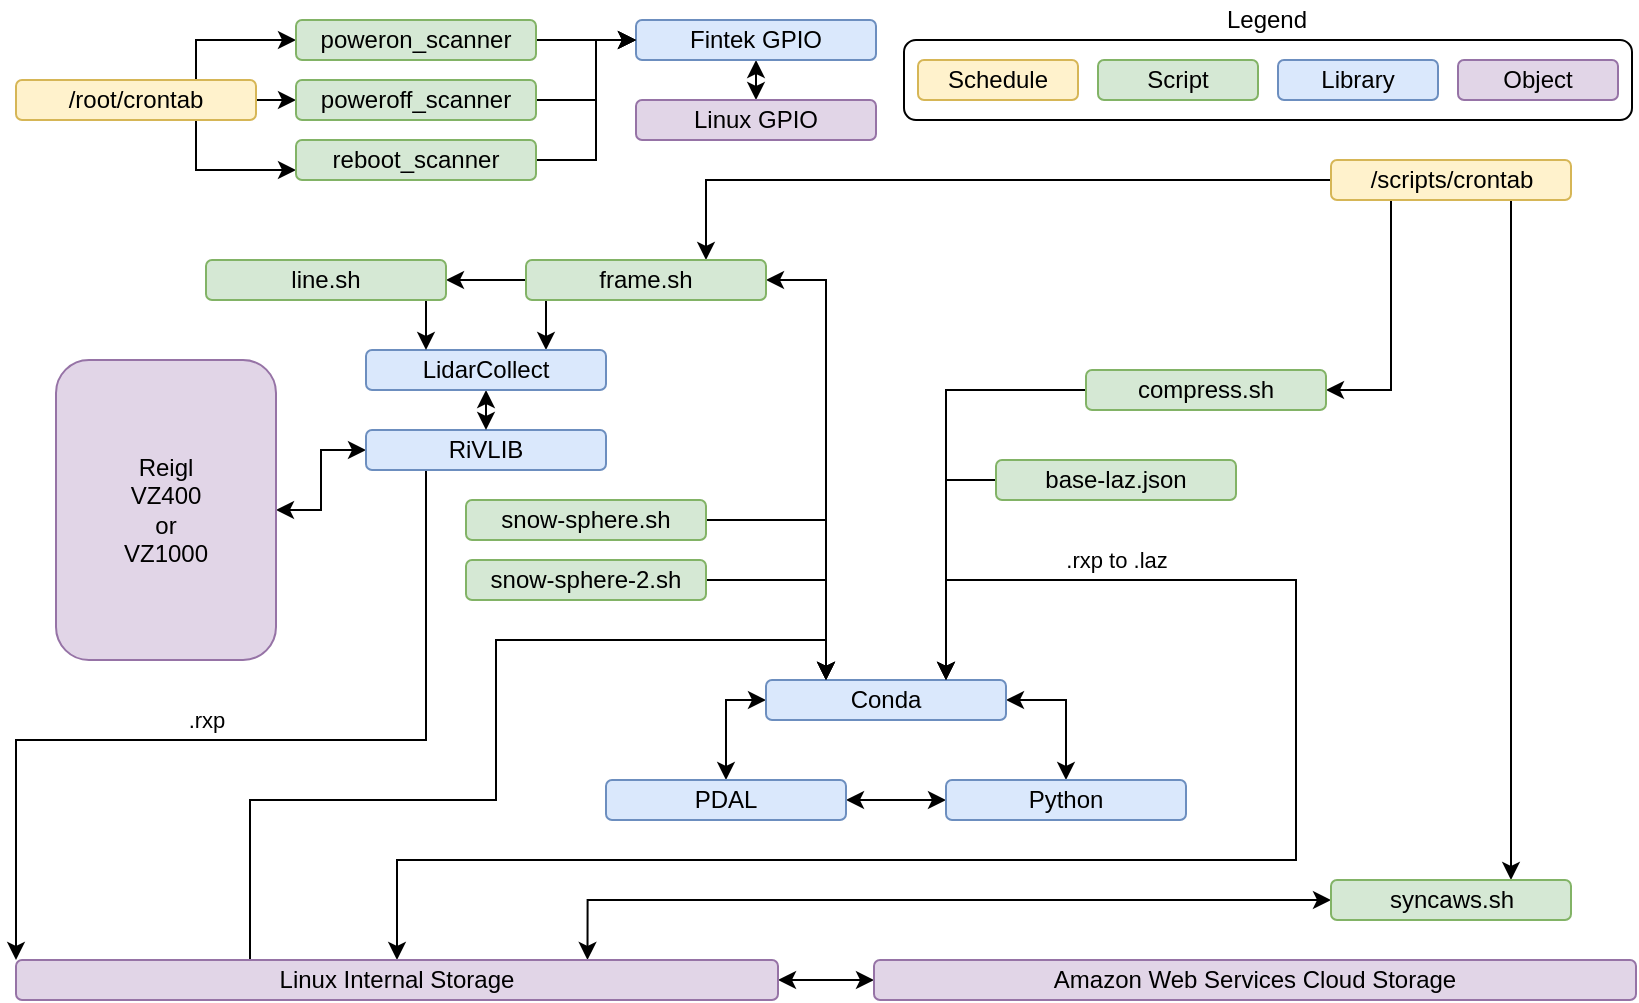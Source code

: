 <mxfile version="13.0.3" type="device"><diagram id="9uxglydsuGuWMLbdPVRm" name="Page-1"><mxGraphModel dx="821" dy="483" grid="1" gridSize="10" guides="1" tooltips="1" connect="1" arrows="1" fold="1" page="1" pageScale="1" pageWidth="850" pageHeight="1100" math="0" shadow="0"><root><mxCell id="0"/><mxCell id="1" parent="0"/><mxCell id="aCed7OD410KUZfvJ1Qxq-87" value="" style="rounded=1;whiteSpace=wrap;html=1;" vertex="1" parent="1"><mxGeometry x="464" y="30" width="364" height="40" as="geometry"/></mxCell><mxCell id="aCed7OD410KUZfvJ1Qxq-49" style="edgeStyle=orthogonalEdgeStyle;rounded=0;orthogonalLoop=1;jettySize=auto;html=1;exitX=1;exitY=0.5;exitDx=0;exitDy=0;entryX=0;entryY=0.5;entryDx=0;entryDy=0;startArrow=none;startFill=0;" edge="1" parent="1" source="aCed7OD410KUZfvJ1Qxq-1" target="aCed7OD410KUZfvJ1Qxq-44"><mxGeometry relative="1" as="geometry"/></mxCell><mxCell id="aCed7OD410KUZfvJ1Qxq-50" style="edgeStyle=orthogonalEdgeStyle;rounded=0;orthogonalLoop=1;jettySize=auto;html=1;exitX=0.75;exitY=0;exitDx=0;exitDy=0;entryX=0;entryY=0.5;entryDx=0;entryDy=0;startArrow=none;startFill=0;" edge="1" parent="1" source="aCed7OD410KUZfvJ1Qxq-1" target="aCed7OD410KUZfvJ1Qxq-43"><mxGeometry relative="1" as="geometry"/></mxCell><mxCell id="aCed7OD410KUZfvJ1Qxq-51" style="edgeStyle=orthogonalEdgeStyle;rounded=0;orthogonalLoop=1;jettySize=auto;html=1;exitX=0.75;exitY=1;exitDx=0;exitDy=0;entryX=0;entryY=0.75;entryDx=0;entryDy=0;startArrow=none;startFill=0;" edge="1" parent="1" source="aCed7OD410KUZfvJ1Qxq-1" target="aCed7OD410KUZfvJ1Qxq-45"><mxGeometry relative="1" as="geometry"/></mxCell><mxCell id="aCed7OD410KUZfvJ1Qxq-1" value="/root/crontab" style="rounded=1;whiteSpace=wrap;html=1;fillColor=#fff2cc;strokeColor=#d6b656;" vertex="1" parent="1"><mxGeometry x="20" y="50" width="120" height="20" as="geometry"/></mxCell><mxCell id="aCed7OD410KUZfvJ1Qxq-41" style="edgeStyle=orthogonalEdgeStyle;rounded=0;orthogonalLoop=1;jettySize=auto;html=1;exitX=0;exitY=0.5;exitDx=0;exitDy=0;entryX=0.75;entryY=0;entryDx=0;entryDy=0;startArrow=none;startFill=0;" edge="1" parent="1" source="aCed7OD410KUZfvJ1Qxq-2" target="aCed7OD410KUZfvJ1Qxq-7"><mxGeometry relative="1" as="geometry"/></mxCell><mxCell id="aCed7OD410KUZfvJ1Qxq-66" style="edgeStyle=orthogonalEdgeStyle;rounded=0;orthogonalLoop=1;jettySize=auto;html=1;exitX=0.25;exitY=1;exitDx=0;exitDy=0;entryX=1;entryY=0.5;entryDx=0;entryDy=0;startArrow=none;startFill=0;" edge="1" parent="1" source="aCed7OD410KUZfvJ1Qxq-2" target="aCed7OD410KUZfvJ1Qxq-52"><mxGeometry relative="1" as="geometry"/></mxCell><mxCell id="aCed7OD410KUZfvJ1Qxq-67" style="edgeStyle=orthogonalEdgeStyle;rounded=0;orthogonalLoop=1;jettySize=auto;html=1;exitX=0.75;exitY=1;exitDx=0;exitDy=0;entryX=0.75;entryY=0;entryDx=0;entryDy=0;startArrow=none;startFill=0;" edge="1" parent="1" source="aCed7OD410KUZfvJ1Qxq-2" target="aCed7OD410KUZfvJ1Qxq-53"><mxGeometry relative="1" as="geometry"/></mxCell><mxCell id="aCed7OD410KUZfvJ1Qxq-2" value="/scripts/crontab" style="rounded=1;whiteSpace=wrap;html=1;fillColor=#fff2cc;strokeColor=#d6b656;" vertex="1" parent="1"><mxGeometry x="677.5" y="90" width="120" height="20" as="geometry"/></mxCell><mxCell id="aCed7OD410KUZfvJ1Qxq-93" style="edgeStyle=orthogonalEdgeStyle;rounded=0;orthogonalLoop=1;jettySize=auto;html=1;exitX=0.5;exitY=1;exitDx=0;exitDy=0;entryX=0.5;entryY=0;entryDx=0;entryDy=0;startArrow=classic;startFill=1;" edge="1" parent="1" source="aCed7OD410KUZfvJ1Qxq-3" target="aCed7OD410KUZfvJ1Qxq-92"><mxGeometry relative="1" as="geometry"/></mxCell><mxCell id="aCed7OD410KUZfvJ1Qxq-3" value="Fintek GPIO" style="rounded=1;whiteSpace=wrap;html=1;fillColor=#dae8fc;strokeColor=#6c8ebf;" vertex="1" parent="1"><mxGeometry x="330" y="20" width="120" height="20" as="geometry"/></mxCell><mxCell id="aCed7OD410KUZfvJ1Qxq-90" style="edgeStyle=orthogonalEdgeStyle;rounded=0;orthogonalLoop=1;jettySize=auto;html=1;exitX=1;exitY=0.5;exitDx=0;exitDy=0;entryX=0;entryY=0.5;entryDx=0;entryDy=0;startArrow=classic;startFill=1;" edge="1" parent="1" source="aCed7OD410KUZfvJ1Qxq-5" target="aCed7OD410KUZfvJ1Qxq-8"><mxGeometry relative="1" as="geometry"/></mxCell><mxCell id="aCed7OD410KUZfvJ1Qxq-5" value="Reigl&lt;br&gt;VZ400&lt;br&gt;or&lt;br&gt;VZ1000" style="rounded=1;whiteSpace=wrap;html=1;fillColor=#e1d5e7;strokeColor=#9673a6;" vertex="1" parent="1"><mxGeometry x="40" y="190" width="110" height="150" as="geometry"/></mxCell><mxCell id="aCed7OD410KUZfvJ1Qxq-21" style="edgeStyle=orthogonalEdgeStyle;rounded=0;orthogonalLoop=1;jettySize=auto;html=1;exitX=0.25;exitY=1;exitDx=0;exitDy=0;entryX=0.75;entryY=0;entryDx=0;entryDy=0;startArrow=none;startFill=0;" edge="1" parent="1" source="aCed7OD410KUZfvJ1Qxq-7" target="aCed7OD410KUZfvJ1Qxq-9"><mxGeometry relative="1" as="geometry"/></mxCell><mxCell id="aCed7OD410KUZfvJ1Qxq-22" style="edgeStyle=orthogonalEdgeStyle;rounded=0;orthogonalLoop=1;jettySize=auto;html=1;exitX=0;exitY=0.5;exitDx=0;exitDy=0;entryX=1;entryY=0.5;entryDx=0;entryDy=0;startArrow=none;startFill=0;" edge="1" parent="1" source="aCed7OD410KUZfvJ1Qxq-7" target="aCed7OD410KUZfvJ1Qxq-16"><mxGeometry relative="1" as="geometry"/></mxCell><mxCell id="aCed7OD410KUZfvJ1Qxq-61" style="edgeStyle=orthogonalEdgeStyle;rounded=0;orthogonalLoop=1;jettySize=auto;html=1;exitX=1;exitY=0.5;exitDx=0;exitDy=0;entryX=0.25;entryY=0;entryDx=0;entryDy=0;startArrow=classic;startFill=1;" edge="1" parent="1" source="aCed7OD410KUZfvJ1Qxq-7" target="aCed7OD410KUZfvJ1Qxq-27"><mxGeometry relative="1" as="geometry"/></mxCell><mxCell id="aCed7OD410KUZfvJ1Qxq-7" value="frame.sh" style="rounded=1;whiteSpace=wrap;html=1;fillColor=#d5e8d4;strokeColor=#82b366;" vertex="1" parent="1"><mxGeometry x="275" y="140" width="120" height="20" as="geometry"/></mxCell><mxCell id="aCed7OD410KUZfvJ1Qxq-69" style="edgeStyle=orthogonalEdgeStyle;rounded=0;orthogonalLoop=1;jettySize=auto;html=1;exitX=0.25;exitY=1;exitDx=0;exitDy=0;entryX=0;entryY=0;entryDx=0;entryDy=0;startArrow=none;startFill=0;" edge="1" parent="1" source="aCed7OD410KUZfvJ1Qxq-8" target="aCed7OD410KUZfvJ1Qxq-68"><mxGeometry relative="1" as="geometry"><Array as="points"><mxPoint x="225" y="380"/><mxPoint x="20" y="380"/></Array></mxGeometry></mxCell><mxCell id="aCed7OD410KUZfvJ1Qxq-70" value="&amp;nbsp;.rxp&amp;nbsp;" style="edgeLabel;html=1;align=center;verticalAlign=middle;resizable=0;points=[];labelBackgroundColor=none;" vertex="1" connectable="0" parent="aCed7OD410KUZfvJ1Qxq-69"><mxGeometry x="0.341" y="2" relative="1" as="geometry"><mxPoint x="56.56" y="-12.04" as="offset"/></mxGeometry></mxCell><mxCell id="aCed7OD410KUZfvJ1Qxq-8" value="RiVLIB" style="rounded=1;whiteSpace=wrap;html=1;fillColor=#dae8fc;strokeColor=#6c8ebf;" vertex="1" parent="1"><mxGeometry x="195" y="225" width="120" height="20" as="geometry"/></mxCell><mxCell id="aCed7OD410KUZfvJ1Qxq-13" style="edgeStyle=orthogonalEdgeStyle;rounded=0;orthogonalLoop=1;jettySize=auto;html=1;exitX=0.5;exitY=1;exitDx=0;exitDy=0;entryX=0.5;entryY=0;entryDx=0;entryDy=0;startArrow=classic;startFill=1;" edge="1" parent="1" source="aCed7OD410KUZfvJ1Qxq-9" target="aCed7OD410KUZfvJ1Qxq-8"><mxGeometry relative="1" as="geometry"/></mxCell><mxCell id="aCed7OD410KUZfvJ1Qxq-9" value="LidarCollect" style="rounded=1;whiteSpace=wrap;html=1;fillColor=#dae8fc;strokeColor=#6c8ebf;" vertex="1" parent="1"><mxGeometry x="195" y="185" width="120" height="20" as="geometry"/></mxCell><mxCell id="aCed7OD410KUZfvJ1Qxq-20" style="edgeStyle=orthogonalEdgeStyle;rounded=0;orthogonalLoop=1;jettySize=auto;html=1;exitX=0.75;exitY=1;exitDx=0;exitDy=0;entryX=0.25;entryY=0;entryDx=0;entryDy=0;startArrow=none;startFill=0;" edge="1" parent="1" source="aCed7OD410KUZfvJ1Qxq-16" target="aCed7OD410KUZfvJ1Qxq-9"><mxGeometry relative="1" as="geometry"/></mxCell><mxCell id="aCed7OD410KUZfvJ1Qxq-16" value="line.sh" style="rounded=1;whiteSpace=wrap;html=1;fillColor=#d5e8d4;strokeColor=#82b366;" vertex="1" parent="1"><mxGeometry x="115" y="140" width="120" height="20" as="geometry"/></mxCell><mxCell id="aCed7OD410KUZfvJ1Qxq-31" style="edgeStyle=orthogonalEdgeStyle;rounded=0;orthogonalLoop=1;jettySize=auto;html=1;exitX=1;exitY=0.5;exitDx=0;exitDy=0;entryX=0.5;entryY=0;entryDx=0;entryDy=0;startArrow=classic;startFill=1;" edge="1" parent="1" source="aCed7OD410KUZfvJ1Qxq-27" target="aCed7OD410KUZfvJ1Qxq-29"><mxGeometry relative="1" as="geometry"/></mxCell><mxCell id="aCed7OD410KUZfvJ1Qxq-32" style="edgeStyle=orthogonalEdgeStyle;rounded=0;orthogonalLoop=1;jettySize=auto;html=1;exitX=0;exitY=0.5;exitDx=0;exitDy=0;entryX=0.5;entryY=0;entryDx=0;entryDy=0;startArrow=classic;startFill=1;" edge="1" parent="1" source="aCed7OD410KUZfvJ1Qxq-27" target="aCed7OD410KUZfvJ1Qxq-28"><mxGeometry relative="1" as="geometry"/></mxCell><mxCell id="aCed7OD410KUZfvJ1Qxq-27" value="Conda" style="rounded=1;whiteSpace=wrap;html=1;fillColor=#dae8fc;strokeColor=#6c8ebf;" vertex="1" parent="1"><mxGeometry x="395" y="350" width="120" height="20" as="geometry"/></mxCell><mxCell id="aCed7OD410KUZfvJ1Qxq-30" style="edgeStyle=orthogonalEdgeStyle;rounded=0;orthogonalLoop=1;jettySize=auto;html=1;exitX=1;exitY=0.5;exitDx=0;exitDy=0;entryX=0;entryY=0.5;entryDx=0;entryDy=0;startArrow=classic;startFill=1;" edge="1" parent="1" source="aCed7OD410KUZfvJ1Qxq-28" target="aCed7OD410KUZfvJ1Qxq-29"><mxGeometry relative="1" as="geometry"/></mxCell><mxCell id="aCed7OD410KUZfvJ1Qxq-28" value="PDAL" style="rounded=1;whiteSpace=wrap;html=1;fillColor=#dae8fc;strokeColor=#6c8ebf;" vertex="1" parent="1"><mxGeometry x="315" y="400" width="120" height="20" as="geometry"/></mxCell><mxCell id="aCed7OD410KUZfvJ1Qxq-29" value="Python" style="rounded=1;whiteSpace=wrap;html=1;fillColor=#dae8fc;strokeColor=#6c8ebf;" vertex="1" parent="1"><mxGeometry x="485" y="400" width="120" height="20" as="geometry"/></mxCell><mxCell id="aCed7OD410KUZfvJ1Qxq-96" style="edgeStyle=orthogonalEdgeStyle;rounded=0;orthogonalLoop=1;jettySize=auto;html=1;exitX=1;exitY=0.5;exitDx=0;exitDy=0;entryX=0.25;entryY=0;entryDx=0;entryDy=0;startArrow=none;startFill=0;" edge="1" parent="1" source="aCed7OD410KUZfvJ1Qxq-35" target="aCed7OD410KUZfvJ1Qxq-27"><mxGeometry relative="1" as="geometry"/></mxCell><mxCell id="aCed7OD410KUZfvJ1Qxq-35" value="snow-sphere.sh" style="rounded=1;whiteSpace=wrap;html=1;fillColor=#d5e8d4;strokeColor=#82b366;" vertex="1" parent="1"><mxGeometry x="245" y="260" width="120" height="20" as="geometry"/></mxCell><mxCell id="aCed7OD410KUZfvJ1Qxq-94" style="edgeStyle=orthogonalEdgeStyle;rounded=0;orthogonalLoop=1;jettySize=auto;html=1;exitX=1;exitY=0.5;exitDx=0;exitDy=0;entryX=0.25;entryY=0;entryDx=0;entryDy=0;startArrow=none;startFill=0;" edge="1" parent="1" source="aCed7OD410KUZfvJ1Qxq-36" target="aCed7OD410KUZfvJ1Qxq-27"><mxGeometry relative="1" as="geometry"/></mxCell><mxCell id="aCed7OD410KUZfvJ1Qxq-36" value="snow-sphere-2.sh" style="rounded=1;whiteSpace=wrap;html=1;fillColor=#d5e8d4;strokeColor=#82b366;" vertex="1" parent="1"><mxGeometry x="245" y="290" width="120" height="20" as="geometry"/></mxCell><mxCell id="aCed7OD410KUZfvJ1Qxq-83" style="edgeStyle=orthogonalEdgeStyle;rounded=0;orthogonalLoop=1;jettySize=auto;html=1;exitX=1;exitY=0.5;exitDx=0;exitDy=0;entryX=0;entryY=0.5;entryDx=0;entryDy=0;startArrow=none;startFill=0;" edge="1" parent="1" source="aCed7OD410KUZfvJ1Qxq-43" target="aCed7OD410KUZfvJ1Qxq-3"><mxGeometry relative="1" as="geometry"/></mxCell><mxCell id="aCed7OD410KUZfvJ1Qxq-43" value="poweron_scanner" style="rounded=1;whiteSpace=wrap;html=1;fillColor=#d5e8d4;strokeColor=#82b366;" vertex="1" parent="1"><mxGeometry x="160" y="20" width="120" height="20" as="geometry"/></mxCell><mxCell id="aCed7OD410KUZfvJ1Qxq-84" style="edgeStyle=orthogonalEdgeStyle;rounded=0;orthogonalLoop=1;jettySize=auto;html=1;exitX=1;exitY=0.5;exitDx=0;exitDy=0;startArrow=none;startFill=0;" edge="1" parent="1" source="aCed7OD410KUZfvJ1Qxq-44"><mxGeometry relative="1" as="geometry"><mxPoint x="330" y="30" as="targetPoint"/><Array as="points"><mxPoint x="310" y="60"/><mxPoint x="310" y="30"/></Array></mxGeometry></mxCell><mxCell id="aCed7OD410KUZfvJ1Qxq-44" value="poweroff_scanner" style="rounded=1;whiteSpace=wrap;html=1;fillColor=#d5e8d4;strokeColor=#82b366;" vertex="1" parent="1"><mxGeometry x="160" y="50" width="120" height="20" as="geometry"/></mxCell><mxCell id="aCed7OD410KUZfvJ1Qxq-85" style="edgeStyle=orthogonalEdgeStyle;rounded=0;orthogonalLoop=1;jettySize=auto;html=1;exitX=1;exitY=0.5;exitDx=0;exitDy=0;entryX=0;entryY=0.5;entryDx=0;entryDy=0;startArrow=none;startFill=0;" edge="1" parent="1" source="aCed7OD410KUZfvJ1Qxq-45" target="aCed7OD410KUZfvJ1Qxq-3"><mxGeometry relative="1" as="geometry"><Array as="points"><mxPoint x="310" y="90"/><mxPoint x="310" y="30"/></Array></mxGeometry></mxCell><mxCell id="aCed7OD410KUZfvJ1Qxq-45" value="reboot_scanner" style="rounded=1;whiteSpace=wrap;html=1;fillColor=#d5e8d4;strokeColor=#82b366;" vertex="1" parent="1"><mxGeometry x="160" y="80" width="120" height="20" as="geometry"/></mxCell><mxCell id="aCed7OD410KUZfvJ1Qxq-60" style="edgeStyle=orthogonalEdgeStyle;rounded=0;orthogonalLoop=1;jettySize=auto;html=1;exitX=0;exitY=0.5;exitDx=0;exitDy=0;entryX=0.75;entryY=0;entryDx=0;entryDy=0;startArrow=none;startFill=0;" edge="1" parent="1" source="aCed7OD410KUZfvJ1Qxq-52" target="aCed7OD410KUZfvJ1Qxq-27"><mxGeometry relative="1" as="geometry"/></mxCell><mxCell id="aCed7OD410KUZfvJ1Qxq-71" style="edgeStyle=orthogonalEdgeStyle;rounded=0;orthogonalLoop=1;jettySize=auto;html=1;exitX=0.75;exitY=0;exitDx=0;exitDy=0;entryX=0.5;entryY=0;entryDx=0;entryDy=0;startArrow=classic;startFill=1;" edge="1" parent="1" source="aCed7OD410KUZfvJ1Qxq-27" target="aCed7OD410KUZfvJ1Qxq-68"><mxGeometry relative="1" as="geometry"><Array as="points"><mxPoint x="485" y="300"/><mxPoint x="660" y="300"/><mxPoint x="660" y="440"/><mxPoint x="211" y="440"/></Array></mxGeometry></mxCell><mxCell id="aCed7OD410KUZfvJ1Qxq-72" value="&amp;nbsp;.rxp to .laz&amp;nbsp;" style="edgeLabel;html=1;align=center;verticalAlign=middle;resizable=0;points=[];labelBackgroundColor=none;" vertex="1" connectable="0" parent="aCed7OD410KUZfvJ1Qxq-71"><mxGeometry x="-0.249" y="-104" relative="1" as="geometry"><mxPoint x="13.96" y="-109.84" as="offset"/></mxGeometry></mxCell><mxCell id="aCed7OD410KUZfvJ1Qxq-52" value="compress.sh" style="rounded=1;whiteSpace=wrap;html=1;fillColor=#d5e8d4;strokeColor=#82b366;" vertex="1" parent="1"><mxGeometry x="555" y="195" width="120" height="20" as="geometry"/></mxCell><mxCell id="aCed7OD410KUZfvJ1Qxq-79" style="edgeStyle=orthogonalEdgeStyle;rounded=0;orthogonalLoop=1;jettySize=auto;html=1;exitX=0;exitY=0.5;exitDx=0;exitDy=0;entryX=0.75;entryY=0;entryDx=0;entryDy=0;startArrow=classic;startFill=1;" edge="1" parent="1" source="aCed7OD410KUZfvJ1Qxq-53" target="aCed7OD410KUZfvJ1Qxq-68"><mxGeometry relative="1" as="geometry"/></mxCell><mxCell id="aCed7OD410KUZfvJ1Qxq-53" value="syncaws.sh" style="rounded=1;whiteSpace=wrap;html=1;fillColor=#d5e8d4;strokeColor=#82b366;" vertex="1" parent="1"><mxGeometry x="677.5" y="450" width="120" height="20" as="geometry"/></mxCell><mxCell id="aCed7OD410KUZfvJ1Qxq-97" style="edgeStyle=orthogonalEdgeStyle;rounded=0;orthogonalLoop=1;jettySize=auto;html=1;exitX=0;exitY=0.5;exitDx=0;exitDy=0;entryX=0.75;entryY=0;entryDx=0;entryDy=0;startArrow=none;startFill=0;" edge="1" parent="1" source="aCed7OD410KUZfvJ1Qxq-64" target="aCed7OD410KUZfvJ1Qxq-27"><mxGeometry relative="1" as="geometry"/></mxCell><mxCell id="aCed7OD410KUZfvJ1Qxq-64" value="base-laz.json" style="rounded=1;whiteSpace=wrap;html=1;fillColor=#d5e8d4;strokeColor=#82b366;" vertex="1" parent="1"><mxGeometry x="510" y="240" width="120" height="20" as="geometry"/></mxCell><mxCell id="aCed7OD410KUZfvJ1Qxq-76" style="edgeStyle=orthogonalEdgeStyle;rounded=0;orthogonalLoop=1;jettySize=auto;html=1;exitX=1;exitY=0.5;exitDx=0;exitDy=0;entryX=0;entryY=0.5;entryDx=0;entryDy=0;startArrow=classic;startFill=1;" edge="1" parent="1" source="aCed7OD410KUZfvJ1Qxq-68" target="aCed7OD410KUZfvJ1Qxq-74"><mxGeometry relative="1" as="geometry"/></mxCell><mxCell id="aCed7OD410KUZfvJ1Qxq-99" style="edgeStyle=orthogonalEdgeStyle;rounded=0;orthogonalLoop=1;jettySize=auto;html=1;exitX=0.25;exitY=0;exitDx=0;exitDy=0;entryX=0.25;entryY=0;entryDx=0;entryDy=0;startArrow=none;startFill=0;" edge="1" parent="1" source="aCed7OD410KUZfvJ1Qxq-68" target="aCed7OD410KUZfvJ1Qxq-27"><mxGeometry relative="1" as="geometry"><Array as="points"><mxPoint x="137" y="490"/><mxPoint x="137" y="410"/><mxPoint x="260" y="410"/><mxPoint x="260" y="330"/><mxPoint x="425" y="330"/></Array></mxGeometry></mxCell><mxCell id="aCed7OD410KUZfvJ1Qxq-68" value="Linux Internal Storage" style="rounded=1;whiteSpace=wrap;html=1;fillColor=#e1d5e7;strokeColor=#9673a6;" vertex="1" parent="1"><mxGeometry x="20" y="490" width="381" height="20" as="geometry"/></mxCell><mxCell id="aCed7OD410KUZfvJ1Qxq-74" value="Amazon Web Services Cloud Storage" style="rounded=1;whiteSpace=wrap;html=1;fillColor=#e1d5e7;strokeColor=#9673a6;" vertex="1" parent="1"><mxGeometry x="449" y="490" width="381" height="20" as="geometry"/></mxCell><mxCell id="aCed7OD410KUZfvJ1Qxq-80" value="Script" style="rounded=1;whiteSpace=wrap;html=1;fillColor=#d5e8d4;strokeColor=#82b366;" vertex="1" parent="1"><mxGeometry x="561" y="40" width="80" height="20" as="geometry"/></mxCell><mxCell id="aCed7OD410KUZfvJ1Qxq-81" value="Library" style="rounded=1;whiteSpace=wrap;html=1;fillColor=#dae8fc;strokeColor=#6c8ebf;" vertex="1" parent="1"><mxGeometry x="651" y="40" width="80" height="20" as="geometry"/></mxCell><mxCell id="aCed7OD410KUZfvJ1Qxq-82" value="Object" style="rounded=1;whiteSpace=wrap;html=1;fillColor=#e1d5e7;strokeColor=#9673a6;" vertex="1" parent="1"><mxGeometry x="741" y="40" width="80" height="20" as="geometry"/></mxCell><mxCell id="aCed7OD410KUZfvJ1Qxq-86" value="Schedule" style="rounded=1;whiteSpace=wrap;html=1;fillColor=#fff2cc;strokeColor=#d6b656;" vertex="1" parent="1"><mxGeometry x="471" y="40" width="80" height="20" as="geometry"/></mxCell><mxCell id="aCed7OD410KUZfvJ1Qxq-91" value="Legend" style="text;html=1;align=center;verticalAlign=middle;resizable=0;points=[];autosize=1;fillColor=none;strokeWidth=1;fontStyle=0;labelBackgroundColor=none;" vertex="1" parent="1"><mxGeometry x="615" y="10" width="60" height="20" as="geometry"/></mxCell><mxCell id="aCed7OD410KUZfvJ1Qxq-92" value="Linux GPIO" style="rounded=1;whiteSpace=wrap;html=1;fillColor=#e1d5e7;strokeColor=#9673a6;" vertex="1" parent="1"><mxGeometry x="330" y="60" width="120" height="20" as="geometry"/></mxCell></root></mxGraphModel></diagram></mxfile>
